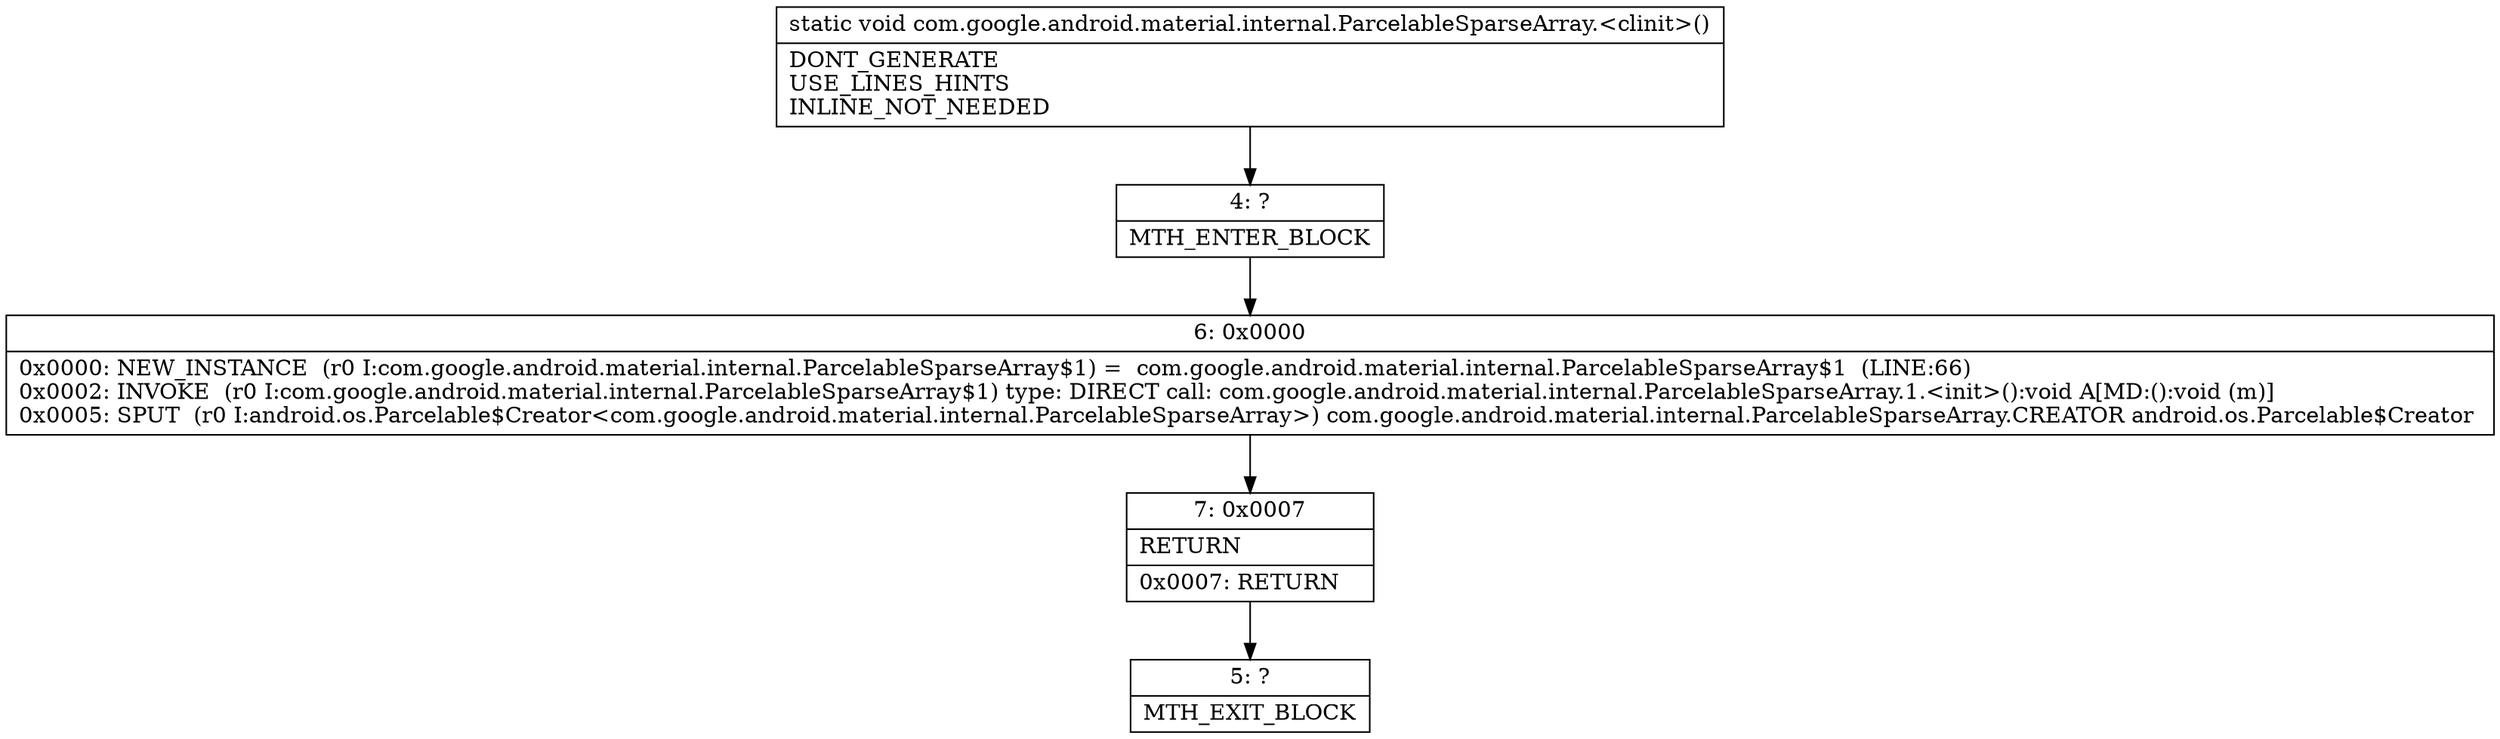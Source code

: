 digraph "CFG forcom.google.android.material.internal.ParcelableSparseArray.\<clinit\>()V" {
Node_4 [shape=record,label="{4\:\ ?|MTH_ENTER_BLOCK\l}"];
Node_6 [shape=record,label="{6\:\ 0x0000|0x0000: NEW_INSTANCE  (r0 I:com.google.android.material.internal.ParcelableSparseArray$1) =  com.google.android.material.internal.ParcelableSparseArray$1  (LINE:66)\l0x0002: INVOKE  (r0 I:com.google.android.material.internal.ParcelableSparseArray$1) type: DIRECT call: com.google.android.material.internal.ParcelableSparseArray.1.\<init\>():void A[MD:():void (m)]\l0x0005: SPUT  (r0 I:android.os.Parcelable$Creator\<com.google.android.material.internal.ParcelableSparseArray\>) com.google.android.material.internal.ParcelableSparseArray.CREATOR android.os.Parcelable$Creator \l}"];
Node_7 [shape=record,label="{7\:\ 0x0007|RETURN\l|0x0007: RETURN   \l}"];
Node_5 [shape=record,label="{5\:\ ?|MTH_EXIT_BLOCK\l}"];
MethodNode[shape=record,label="{static void com.google.android.material.internal.ParcelableSparseArray.\<clinit\>()  | DONT_GENERATE\lUSE_LINES_HINTS\lINLINE_NOT_NEEDED\l}"];
MethodNode -> Node_4;Node_4 -> Node_6;
Node_6 -> Node_7;
Node_7 -> Node_5;
}


